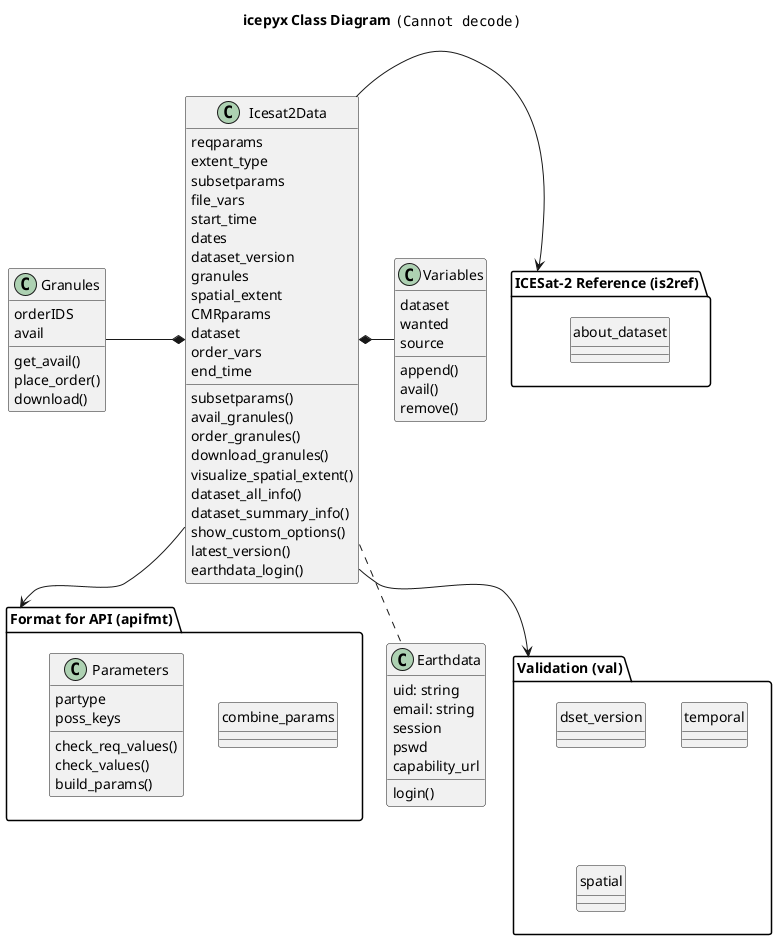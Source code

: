 @startuml
title **icepyx Class Diagram** <img: ../_static/icepyx_v2_oval_tiny-uml.PNG>

class Icesat2Data {
    reqparams
    extent_type
    subsetparams
 '   _subsetparams
 '   _version
    file_vars
 '   _cust_options
    start_time
    dates 
    dataset_version
    granules 
 '   _granules
    spatial_extent
 '   _session
 '   _about_dataset
 '   _dset 
 '   _file_vars
    CMRparams
 '   _CMRparams
    dataset 
    order_vars
 '   _start 
 '   _order_vars
    end_time
 '   _source
    subsetparams()
    avail_granules()
    order_granules()
    download_granules()
    visualize_spatial_extent()
    dataset_all_info()
    dataset_summary_info()
    show_custom_options()
    latest_version()
    earthdata_login()
}
class Earthdata {
    uid: string
    email: string
    session
    pswd
    capability_url
    login()
'    _start_session()
}

class Granules {
    orderIDS
 '   _session 
 '   files 
    avail 
    get_avail()
    place_order()
    download()
}

class Variables {
'    _vartype
'    _session
    dataset
    wanted
'    _version
    source
'    _avail
    append()
    avail()
    remove()
'    _check_valid_lists()
'    _iter_paths()
'    _get_sum_varlist()
}


package "ICESat-2 Reference (is2ref)" {
    class about_dataset{

    }
    hide about_dataset circle
    
 '   class _validate_dataset {

 '   }
 '   hide _validate_dataset circle

 '   class _get_custom_options {

 '   }
 '   hide _get_custom_options circle
}

package "Validation (val)" {
    class dset_version {

    }
    hide dset_version circle

    class temporal {

    }
    hide temporal circle

    class spatial {

    }
    hide spatial circle
}

'Try not using a package to help with layout (didn't change anything)
' class APIformatting.build_reqconfig_params {

' }
' hide APIformatting.build_reqconfig_params circle

' class APIformatting.build_CMR_params {

' }
' hide APIformatting.build_CMR_params circle

package "Format for API (apifmt)" {
 '   class _fmt_temporal {

 '   }
 '   hide _fmt_temporal circle

 '   class _fmt_spatial {

 '   }
 '   hide _fmt_spatial circle

 '   class  _fmt_var_subset_list {

 '   }
 '   hide  _fmt_var_subset_list circle

    class combine_params {

    }
    hide combine_params circle

    class Parameters {
    partype 
 '   _reqtype
 '   _fmted_keys
    poss_keys
 '   _fmted_keys
 '   _poss_keys
 '   _get_possible_keys()
 '   _check_valid_keys()
    check_req_values()
    check_values()
    build_params()
    }
}


Icesat2Data *-left- Granules 
Icesat2Data *-right- Variables 

''Icesat2Data -right-> about_dataset : is2ref.about_dataset
''Icesat2Data -right-> _get_custom_options : is2ref._get_custom_options
''Icesat2Data -right-> _validate_dataset : is2ref._validate_dataset
Icesat2Data -right-> "ICESat-2 Reference (is2ref)"

Icesat2Data -right-> "Validation (val)"
''Icesat2Data --> dset_version : val.dset_version
''Icesat2Data --> spatial : val.spatial
''Icesat2Data --> temporal: val.temporal

Icesat2Data -left-> "Format for API (apifmt)"
''Icesat2Data --> build_CMR_params: apifmt.build_CMR_params
''Icesat2Data -->  build_reqconfig_params : apifmt.build_reqconfig_params
'' Icesat2Data -left-> APIformatting

Icesat2Data .down. Earthdata

' Variables -down-> _get_custom_options

'' Granules -[hidden]- APIformatting
'' Earthdata -[hidden]- APIformatting
Granules -[hidden]- "Format for API (apifmt)"
Earthdata -[hidden]- "Format for API (apifmt)"
"ICESat-2 Reference (is2ref)" -[hidden]- "Validation (val)"
@enduml
